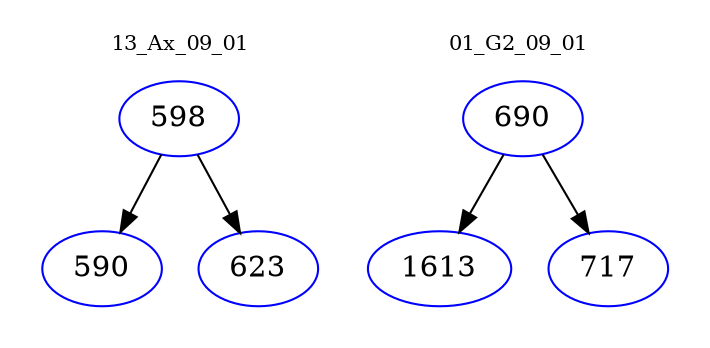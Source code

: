 digraph{
subgraph cluster_0 {
color = white
label = "13_Ax_09_01";
fontsize=10;
T0_598 [label="598", color="blue"]
T0_598 -> T0_590 [color="black"]
T0_590 [label="590", color="blue"]
T0_598 -> T0_623 [color="black"]
T0_623 [label="623", color="blue"]
}
subgraph cluster_1 {
color = white
label = "01_G2_09_01";
fontsize=10;
T1_690 [label="690", color="blue"]
T1_690 -> T1_1613 [color="black"]
T1_1613 [label="1613", color="blue"]
T1_690 -> T1_717 [color="black"]
T1_717 [label="717", color="blue"]
}
}
